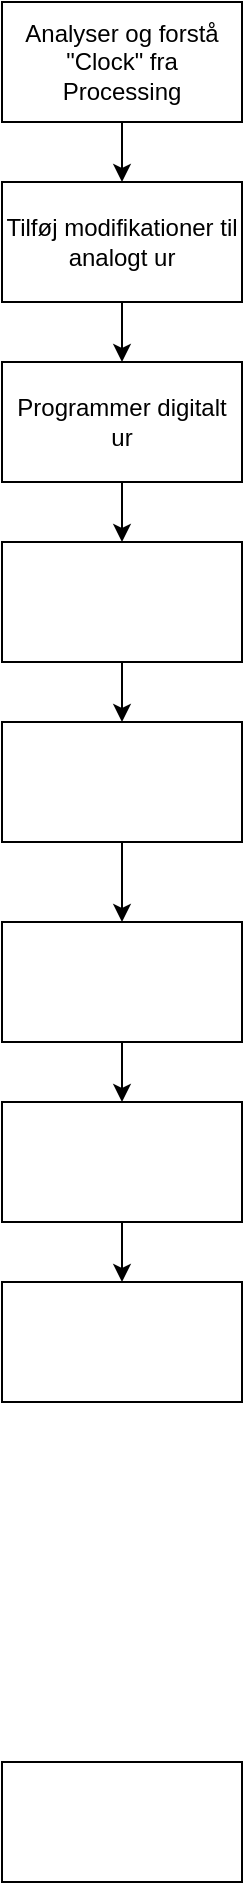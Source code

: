 <mxfile version="16.6.5" type="github">
  <diagram id="7eNUgVlDoOjgHcn-pYlq" name="Page-1">
    <mxGraphModel dx="946" dy="613" grid="1" gridSize="10" guides="1" tooltips="1" connect="1" arrows="1" fold="1" page="1" pageScale="1" pageWidth="827" pageHeight="1169" math="0" shadow="0">
      <root>
        <mxCell id="0" />
        <mxCell id="1" parent="0" />
        <mxCell id="mOzGpiN0NcTs4pMCBsg6-12" value="" style="edgeStyle=orthogonalEdgeStyle;rounded=0;orthogonalLoop=1;jettySize=auto;html=1;" edge="1" parent="1" source="mOzGpiN0NcTs4pMCBsg6-1" target="mOzGpiN0NcTs4pMCBsg6-2">
          <mxGeometry relative="1" as="geometry" />
        </mxCell>
        <mxCell id="mOzGpiN0NcTs4pMCBsg6-1" value="Analyser og forstå &quot;Clock&quot; fra Processing" style="rounded=0;whiteSpace=wrap;html=1;" vertex="1" parent="1">
          <mxGeometry x="380" y="10" width="120" height="60" as="geometry" />
        </mxCell>
        <mxCell id="mOzGpiN0NcTs4pMCBsg6-13" value="" style="edgeStyle=orthogonalEdgeStyle;rounded=0;orthogonalLoop=1;jettySize=auto;html=1;" edge="1" parent="1" source="mOzGpiN0NcTs4pMCBsg6-2" target="mOzGpiN0NcTs4pMCBsg6-3">
          <mxGeometry relative="1" as="geometry" />
        </mxCell>
        <mxCell id="mOzGpiN0NcTs4pMCBsg6-2" value="Tilføj modifikationer til analogt ur" style="rounded=0;whiteSpace=wrap;html=1;" vertex="1" parent="1">
          <mxGeometry x="380" y="100" width="120" height="60" as="geometry" />
        </mxCell>
        <mxCell id="mOzGpiN0NcTs4pMCBsg6-15" value="" style="edgeStyle=orthogonalEdgeStyle;rounded=0;orthogonalLoop=1;jettySize=auto;html=1;" edge="1" parent="1" source="mOzGpiN0NcTs4pMCBsg6-4" target="mOzGpiN0NcTs4pMCBsg6-5">
          <mxGeometry relative="1" as="geometry" />
        </mxCell>
        <mxCell id="mOzGpiN0NcTs4pMCBsg6-4" value="" style="rounded=0;whiteSpace=wrap;html=1;" vertex="1" parent="1">
          <mxGeometry x="380" y="280" width="120" height="60" as="geometry" />
        </mxCell>
        <mxCell id="mOzGpiN0NcTs4pMCBsg6-16" value="" style="edgeStyle=orthogonalEdgeStyle;rounded=0;orthogonalLoop=1;jettySize=auto;html=1;" edge="1" parent="1" source="mOzGpiN0NcTs4pMCBsg6-5" target="mOzGpiN0NcTs4pMCBsg6-6">
          <mxGeometry relative="1" as="geometry" />
        </mxCell>
        <mxCell id="mOzGpiN0NcTs4pMCBsg6-5" value="" style="rounded=0;whiteSpace=wrap;html=1;" vertex="1" parent="1">
          <mxGeometry x="380" y="370" width="120" height="60" as="geometry" />
        </mxCell>
        <mxCell id="mOzGpiN0NcTs4pMCBsg6-17" value="" style="edgeStyle=orthogonalEdgeStyle;rounded=0;orthogonalLoop=1;jettySize=auto;html=1;" edge="1" parent="1" source="mOzGpiN0NcTs4pMCBsg6-6" target="mOzGpiN0NcTs4pMCBsg6-10">
          <mxGeometry relative="1" as="geometry" />
        </mxCell>
        <mxCell id="mOzGpiN0NcTs4pMCBsg6-6" value="" style="rounded=0;whiteSpace=wrap;html=1;" vertex="1" parent="1">
          <mxGeometry x="380" y="470" width="120" height="60" as="geometry" />
        </mxCell>
        <mxCell id="mOzGpiN0NcTs4pMCBsg6-8" value="" style="rounded=0;whiteSpace=wrap;html=1;" vertex="1" parent="1">
          <mxGeometry x="380" y="890" width="120" height="60" as="geometry" />
        </mxCell>
        <mxCell id="mOzGpiN0NcTs4pMCBsg6-9" value="" style="rounded=0;whiteSpace=wrap;html=1;" vertex="1" parent="1">
          <mxGeometry x="380" y="650" width="120" height="60" as="geometry" />
        </mxCell>
        <mxCell id="mOzGpiN0NcTs4pMCBsg6-18" value="" style="edgeStyle=orthogonalEdgeStyle;rounded=0;orthogonalLoop=1;jettySize=auto;html=1;" edge="1" parent="1" source="mOzGpiN0NcTs4pMCBsg6-10" target="mOzGpiN0NcTs4pMCBsg6-9">
          <mxGeometry relative="1" as="geometry" />
        </mxCell>
        <mxCell id="mOzGpiN0NcTs4pMCBsg6-10" value="" style="rounded=0;whiteSpace=wrap;html=1;" vertex="1" parent="1">
          <mxGeometry x="380" y="560" width="120" height="60" as="geometry" />
        </mxCell>
        <mxCell id="mOzGpiN0NcTs4pMCBsg6-14" value="" style="edgeStyle=orthogonalEdgeStyle;rounded=0;orthogonalLoop=1;jettySize=auto;html=1;" edge="1" parent="1" source="mOzGpiN0NcTs4pMCBsg6-3" target="mOzGpiN0NcTs4pMCBsg6-4">
          <mxGeometry relative="1" as="geometry" />
        </mxCell>
        <mxCell id="mOzGpiN0NcTs4pMCBsg6-3" value="Programmer digitalt ur" style="rounded=0;whiteSpace=wrap;html=1;" vertex="1" parent="1">
          <mxGeometry x="380" y="190" width="120" height="60" as="geometry" />
        </mxCell>
      </root>
    </mxGraphModel>
  </diagram>
</mxfile>
